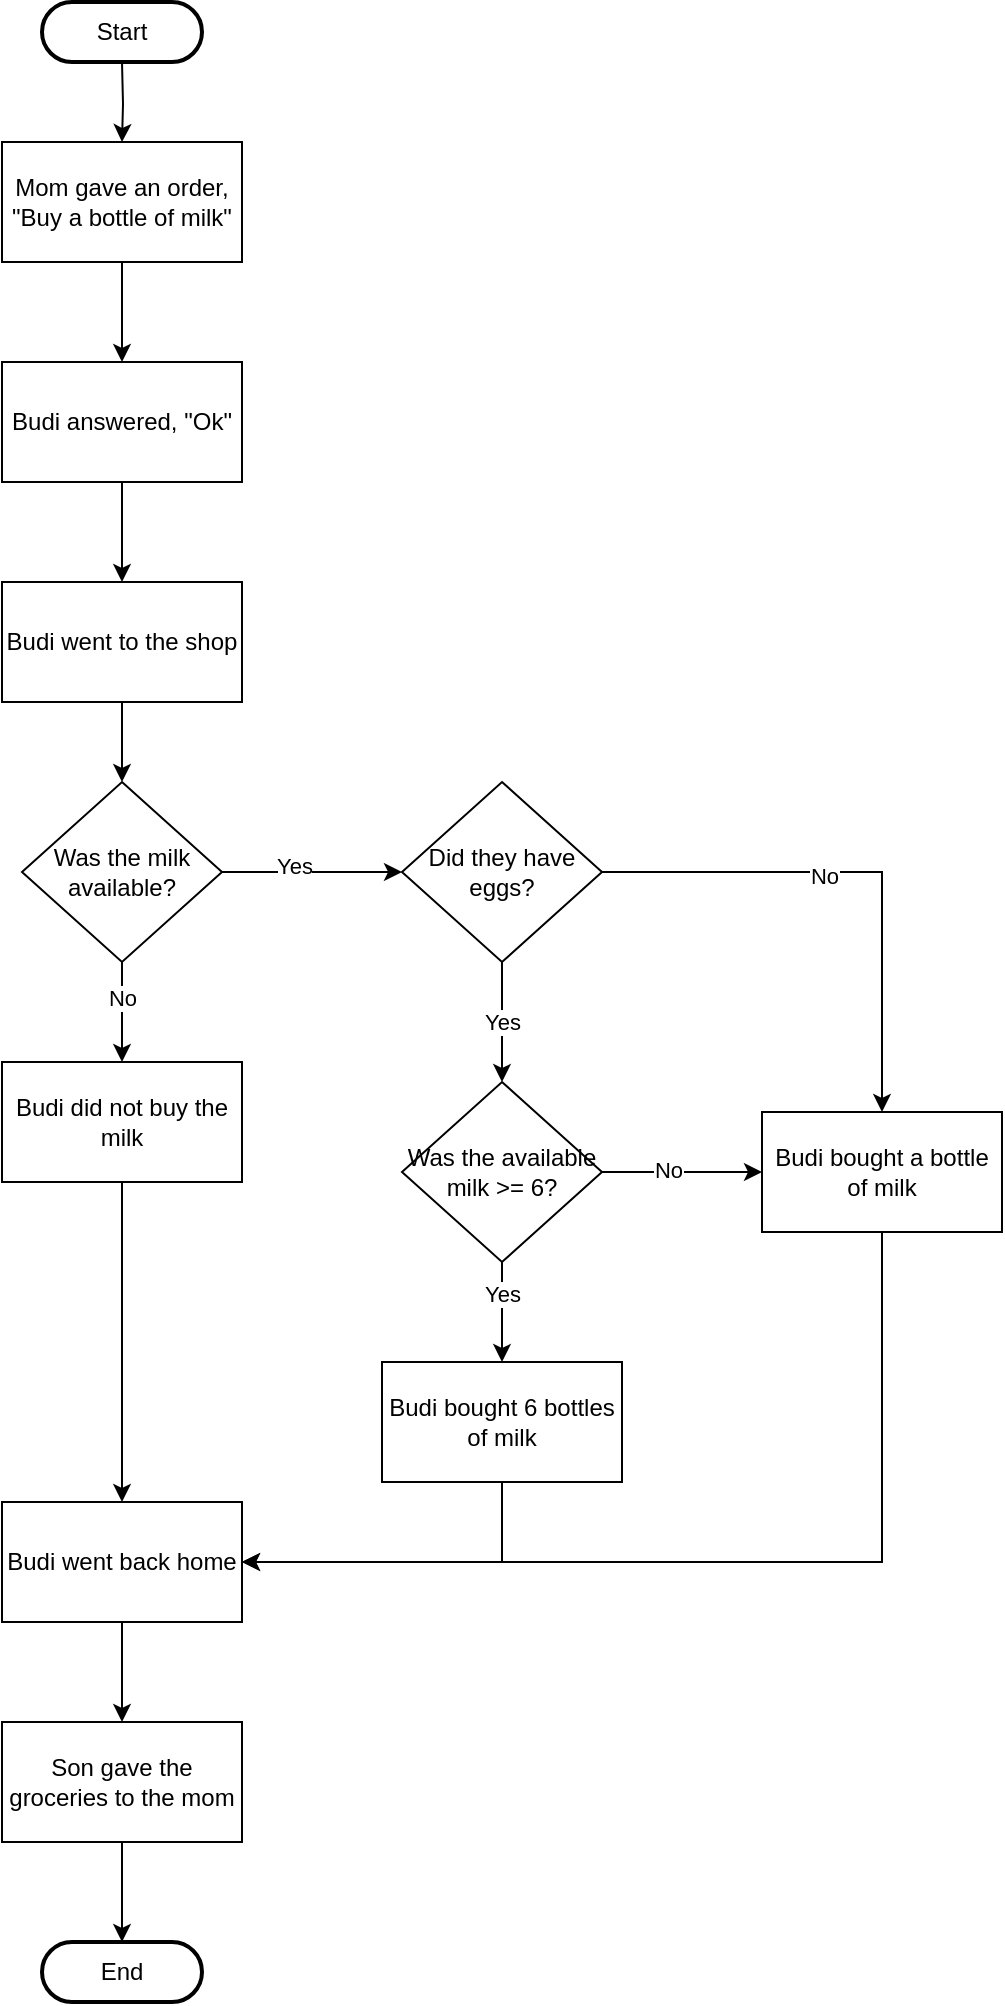 <mxfile version="16.5.2" type="github"><diagram id="SD_iFu3qORgAoiSonplT" name="Page-1"><mxGraphModel dx="946" dy="646" grid="1" gridSize="10" guides="1" tooltips="1" connect="1" arrows="1" fold="1" page="1" pageScale="1" pageWidth="827" pageHeight="1169" math="0" shadow="0"><root><mxCell id="0"/><mxCell id="1" parent="0"/><mxCell id="ejJd-1-73zStrRHNrcRs-5" style="edgeStyle=orthogonalEdgeStyle;rounded=0;orthogonalLoop=1;jettySize=auto;html=1;exitX=0.5;exitY=1;exitDx=0;exitDy=0;entryX=0.5;entryY=0;entryDx=0;entryDy=0;" edge="1" parent="1" target="ejJd-1-73zStrRHNrcRs-4"><mxGeometry relative="1" as="geometry"><mxPoint x="240" y="80" as="sourcePoint"/></mxGeometry></mxCell><mxCell id="ejJd-1-73zStrRHNrcRs-2" value="End" style="rounded=1;whiteSpace=wrap;html=1;absoluteArcSize=1;arcSize=38;strokeWidth=2;" vertex="1" parent="1"><mxGeometry x="200" y="1020" width="80" height="30" as="geometry"/></mxCell><mxCell id="ejJd-1-73zStrRHNrcRs-7" style="edgeStyle=orthogonalEdgeStyle;rounded=0;orthogonalLoop=1;jettySize=auto;html=1;" edge="1" parent="1" source="ejJd-1-73zStrRHNrcRs-4" target="ejJd-1-73zStrRHNrcRs-6"><mxGeometry relative="1" as="geometry"/></mxCell><mxCell id="ejJd-1-73zStrRHNrcRs-4" value="Mom gave an order,&lt;br&gt;&quot;Buy a bottle of milk&quot;" style="rounded=0;whiteSpace=wrap;html=1;" vertex="1" parent="1"><mxGeometry x="180" y="120" width="120" height="60" as="geometry"/></mxCell><mxCell id="ejJd-1-73zStrRHNrcRs-9" style="edgeStyle=orthogonalEdgeStyle;rounded=0;orthogonalLoop=1;jettySize=auto;html=1;entryX=0.5;entryY=0;entryDx=0;entryDy=0;" edge="1" parent="1" source="ejJd-1-73zStrRHNrcRs-6" target="ejJd-1-73zStrRHNrcRs-8"><mxGeometry relative="1" as="geometry"/></mxCell><mxCell id="ejJd-1-73zStrRHNrcRs-6" value="Budi answered, &quot;Ok&quot;" style="rounded=0;whiteSpace=wrap;html=1;" vertex="1" parent="1"><mxGeometry x="180" y="230" width="120" height="60" as="geometry"/></mxCell><mxCell id="ejJd-1-73zStrRHNrcRs-11" style="edgeStyle=orthogonalEdgeStyle;rounded=0;orthogonalLoop=1;jettySize=auto;html=1;entryX=0.5;entryY=0;entryDx=0;entryDy=0;" edge="1" parent="1" source="ejJd-1-73zStrRHNrcRs-8" target="ejJd-1-73zStrRHNrcRs-10"><mxGeometry relative="1" as="geometry"/></mxCell><mxCell id="ejJd-1-73zStrRHNrcRs-8" value="Budi went to the shop" style="rounded=0;whiteSpace=wrap;html=1;" vertex="1" parent="1"><mxGeometry x="180" y="340" width="120" height="60" as="geometry"/></mxCell><mxCell id="ejJd-1-73zStrRHNrcRs-13" style="edgeStyle=orthogonalEdgeStyle;rounded=0;orthogonalLoop=1;jettySize=auto;html=1;entryX=0;entryY=0.5;entryDx=0;entryDy=0;" edge="1" parent="1" source="ejJd-1-73zStrRHNrcRs-10" target="ejJd-1-73zStrRHNrcRs-18"><mxGeometry relative="1" as="geometry"><mxPoint x="370" y="485" as="targetPoint"/></mxGeometry></mxCell><mxCell id="ejJd-1-73zStrRHNrcRs-16" value="Yes" style="edgeLabel;html=1;align=center;verticalAlign=middle;resizable=0;points=[];" vertex="1" connectable="0" parent="ejJd-1-73zStrRHNrcRs-13"><mxGeometry x="-0.2" y="3" relative="1" as="geometry"><mxPoint as="offset"/></mxGeometry></mxCell><mxCell id="ejJd-1-73zStrRHNrcRs-15" style="edgeStyle=orthogonalEdgeStyle;rounded=0;orthogonalLoop=1;jettySize=auto;html=1;entryX=0.5;entryY=0;entryDx=0;entryDy=0;" edge="1" parent="1" source="ejJd-1-73zStrRHNrcRs-10" target="ejJd-1-73zStrRHNrcRs-14"><mxGeometry relative="1" as="geometry"/></mxCell><mxCell id="ejJd-1-73zStrRHNrcRs-17" value="No" style="edgeLabel;html=1;align=center;verticalAlign=middle;resizable=0;points=[];" vertex="1" connectable="0" parent="ejJd-1-73zStrRHNrcRs-15"><mxGeometry x="-0.28" relative="1" as="geometry"><mxPoint as="offset"/></mxGeometry></mxCell><mxCell id="ejJd-1-73zStrRHNrcRs-10" value="Was the milk available?" style="rhombus;whiteSpace=wrap;html=1;" vertex="1" parent="1"><mxGeometry x="190" y="440" width="100" height="90" as="geometry"/></mxCell><mxCell id="ejJd-1-73zStrRHNrcRs-26" style="edgeStyle=orthogonalEdgeStyle;rounded=0;orthogonalLoop=1;jettySize=auto;html=1;entryX=0.5;entryY=0;entryDx=0;entryDy=0;" edge="1" parent="1" source="ejJd-1-73zStrRHNrcRs-14" target="ejJd-1-73zStrRHNrcRs-25"><mxGeometry relative="1" as="geometry"/></mxCell><mxCell id="ejJd-1-73zStrRHNrcRs-14" value="Budi did not buy the milk" style="rounded=0;whiteSpace=wrap;html=1;" vertex="1" parent="1"><mxGeometry x="180" y="580" width="120" height="60" as="geometry"/></mxCell><mxCell id="ejJd-1-73zStrRHNrcRs-21" style="edgeStyle=orthogonalEdgeStyle;rounded=0;orthogonalLoop=1;jettySize=auto;html=1;" edge="1" parent="1" source="ejJd-1-73zStrRHNrcRs-18" target="ejJd-1-73zStrRHNrcRs-20"><mxGeometry relative="1" as="geometry"/></mxCell><mxCell id="ejJd-1-73zStrRHNrcRs-24" value="No" style="edgeLabel;html=1;align=center;verticalAlign=middle;resizable=0;points=[];" vertex="1" connectable="0" parent="ejJd-1-73zStrRHNrcRs-21"><mxGeometry x="-0.15" y="-2" relative="1" as="geometry"><mxPoint as="offset"/></mxGeometry></mxCell><mxCell id="ejJd-1-73zStrRHNrcRs-23" value="Yes" style="edgeStyle=orthogonalEdgeStyle;rounded=0;orthogonalLoop=1;jettySize=auto;html=1;entryX=0.5;entryY=0;entryDx=0;entryDy=0;" edge="1" parent="1" source="ejJd-1-73zStrRHNrcRs-18" target="ejJd-1-73zStrRHNrcRs-34"><mxGeometry relative="1" as="geometry"><mxPoint x="430" y="570" as="targetPoint"/></mxGeometry></mxCell><mxCell id="ejJd-1-73zStrRHNrcRs-18" value="Did they have eggs?" style="rhombus;whiteSpace=wrap;html=1;" vertex="1" parent="1"><mxGeometry x="380" y="440" width="100" height="90" as="geometry"/></mxCell><mxCell id="ejJd-1-73zStrRHNrcRs-28" style="edgeStyle=orthogonalEdgeStyle;rounded=0;orthogonalLoop=1;jettySize=auto;html=1;exitX=0.5;exitY=1;exitDx=0;exitDy=0;entryX=1;entryY=0.5;entryDx=0;entryDy=0;" edge="1" parent="1" source="ejJd-1-73zStrRHNrcRs-20" target="ejJd-1-73zStrRHNrcRs-25"><mxGeometry relative="1" as="geometry"><mxPoint x="620" y="830" as="targetPoint"/></mxGeometry></mxCell><mxCell id="ejJd-1-73zStrRHNrcRs-20" value="Budi bought a bottle of milk" style="rounded=0;whiteSpace=wrap;html=1;" vertex="1" parent="1"><mxGeometry x="560" y="605" width="120" height="60" as="geometry"/></mxCell><mxCell id="ejJd-1-73zStrRHNrcRs-27" style="edgeStyle=orthogonalEdgeStyle;rounded=0;orthogonalLoop=1;jettySize=auto;html=1;exitX=0.5;exitY=1;exitDx=0;exitDy=0;entryX=1;entryY=0.5;entryDx=0;entryDy=0;" edge="1" parent="1" source="ejJd-1-73zStrRHNrcRs-22" target="ejJd-1-73zStrRHNrcRs-25"><mxGeometry relative="1" as="geometry"><mxPoint x="430" y="830" as="targetPoint"/></mxGeometry></mxCell><mxCell id="ejJd-1-73zStrRHNrcRs-22" value="Budi bought 6 bottles of milk" style="rounded=0;whiteSpace=wrap;html=1;" vertex="1" parent="1"><mxGeometry x="370" y="730" width="120" height="60" as="geometry"/></mxCell><mxCell id="ejJd-1-73zStrRHNrcRs-30" style="edgeStyle=orthogonalEdgeStyle;rounded=0;orthogonalLoop=1;jettySize=auto;html=1;entryX=0.5;entryY=0;entryDx=0;entryDy=0;" edge="1" parent="1" source="ejJd-1-73zStrRHNrcRs-25" target="ejJd-1-73zStrRHNrcRs-29"><mxGeometry relative="1" as="geometry"/></mxCell><mxCell id="ejJd-1-73zStrRHNrcRs-25" value="Budi went back home" style="rounded=0;whiteSpace=wrap;html=1;" vertex="1" parent="1"><mxGeometry x="180" y="800" width="120" height="60" as="geometry"/></mxCell><mxCell id="ejJd-1-73zStrRHNrcRs-32" style="edgeStyle=orthogonalEdgeStyle;rounded=0;orthogonalLoop=1;jettySize=auto;html=1;entryX=0.5;entryY=0;entryDx=0;entryDy=0;" edge="1" parent="1" source="ejJd-1-73zStrRHNrcRs-29" target="ejJd-1-73zStrRHNrcRs-2"><mxGeometry relative="1" as="geometry"/></mxCell><mxCell id="ejJd-1-73zStrRHNrcRs-29" value="Son gave the groceries to the mom" style="rounded=0;whiteSpace=wrap;html=1;" vertex="1" parent="1"><mxGeometry x="180" y="910" width="120" height="60" as="geometry"/></mxCell><mxCell id="ejJd-1-73zStrRHNrcRs-33" value="Start" style="rounded=1;whiteSpace=wrap;html=1;absoluteArcSize=1;arcSize=38;strokeWidth=2;" vertex="1" parent="1"><mxGeometry x="200" y="50" width="80" height="30" as="geometry"/></mxCell><mxCell id="ejJd-1-73zStrRHNrcRs-35" style="edgeStyle=orthogonalEdgeStyle;rounded=0;orthogonalLoop=1;jettySize=auto;html=1;entryX=0;entryY=0.5;entryDx=0;entryDy=0;" edge="1" parent="1" source="ejJd-1-73zStrRHNrcRs-34" target="ejJd-1-73zStrRHNrcRs-20"><mxGeometry relative="1" as="geometry"/></mxCell><mxCell id="ejJd-1-73zStrRHNrcRs-37" value="No" style="edgeLabel;html=1;align=center;verticalAlign=middle;resizable=0;points=[];" vertex="1" connectable="0" parent="ejJd-1-73zStrRHNrcRs-35"><mxGeometry x="-0.175" y="1" relative="1" as="geometry"><mxPoint as="offset"/></mxGeometry></mxCell><mxCell id="ejJd-1-73zStrRHNrcRs-36" style="edgeStyle=orthogonalEdgeStyle;rounded=0;orthogonalLoop=1;jettySize=auto;html=1;" edge="1" parent="1" source="ejJd-1-73zStrRHNrcRs-34" target="ejJd-1-73zStrRHNrcRs-22"><mxGeometry relative="1" as="geometry"/></mxCell><mxCell id="ejJd-1-73zStrRHNrcRs-39" value="Yes" style="edgeLabel;html=1;align=center;verticalAlign=middle;resizable=0;points=[];" vertex="1" connectable="0" parent="ejJd-1-73zStrRHNrcRs-36"><mxGeometry x="-0.36" relative="1" as="geometry"><mxPoint as="offset"/></mxGeometry></mxCell><mxCell id="ejJd-1-73zStrRHNrcRs-34" value="Was the available milk &amp;gt;= 6?" style="rhombus;whiteSpace=wrap;html=1;" vertex="1" parent="1"><mxGeometry x="380" y="590" width="100" height="90" as="geometry"/></mxCell></root></mxGraphModel></diagram></mxfile>